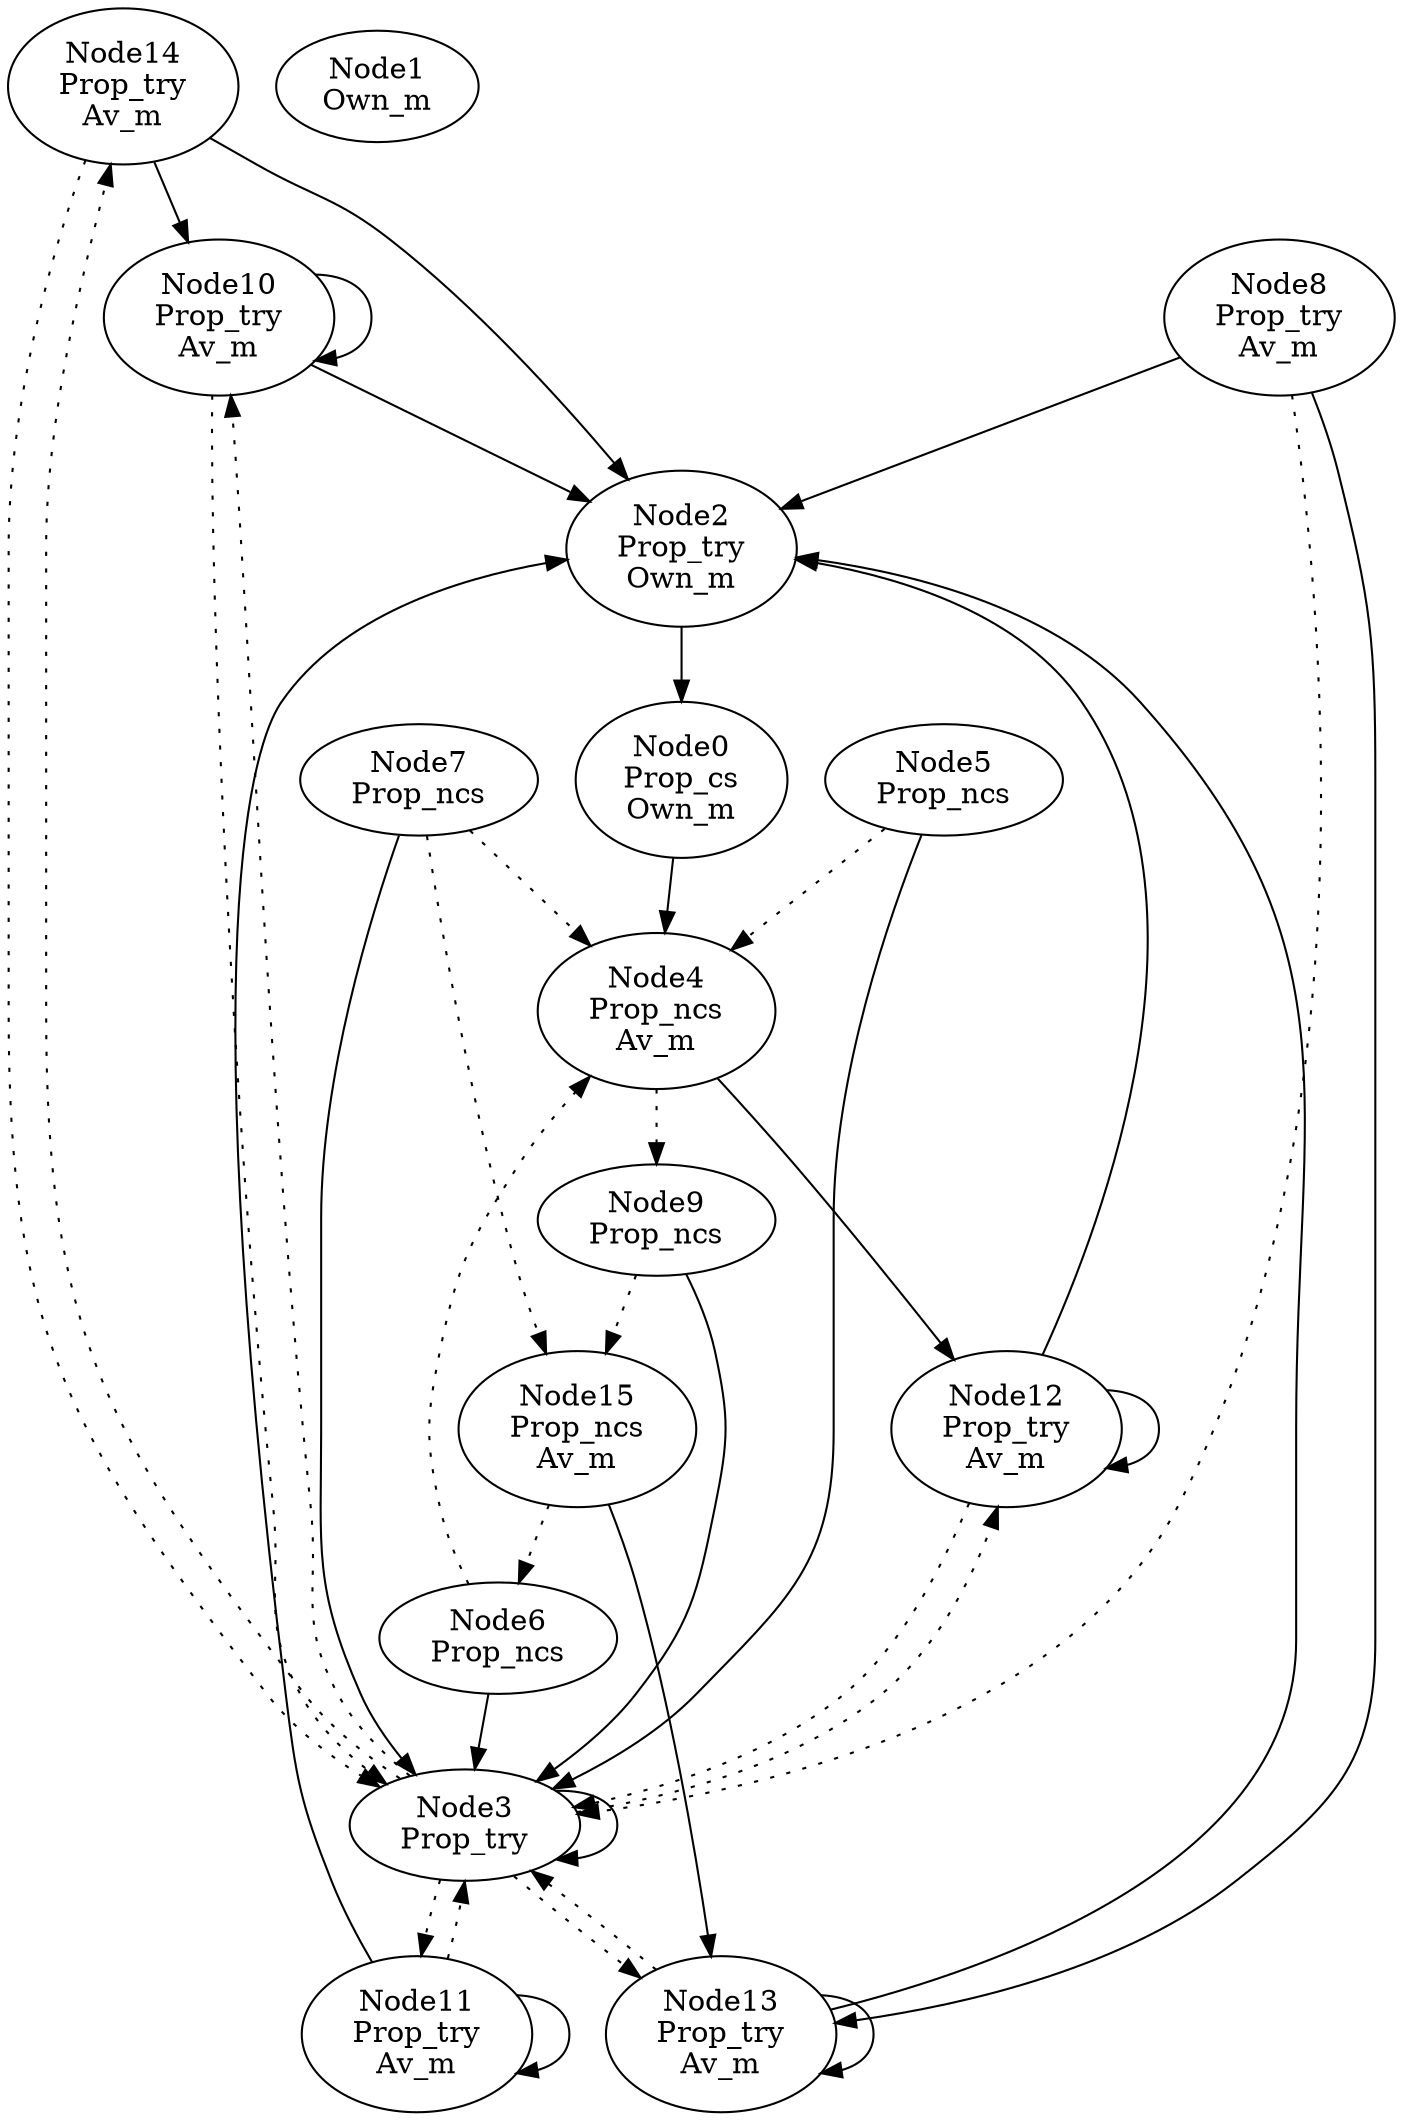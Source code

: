 digraph G{
Node14->Node10;
Node14->Node2;
Node14->Node3[style=dotted];
Node14 [label = "Node14\nProp_try\nAv_m"];
Node13->Node13;
Node13->Node2;
Node13->Node3[style=dotted];
Node13 [label = "Node13\nProp_try\nAv_m"];
Node15->Node13;
Node15->Node6[style=dotted];
Node15 [label = "Node15\nProp_ncs\nAv_m"];
Node10->Node10;
Node10->Node2;
Node10->Node3[style=dotted];
Node10 [label = "Node10\nProp_try\nAv_m"];
Node12->Node12;
Node12->Node2;
Node12->Node3[style=dotted];
Node12 [label = "Node12\nProp_try\nAv_m"];
Node11->Node11;
Node11->Node2;
Node11->Node3[style=dotted];
Node11 [label = "Node11\nProp_try\nAv_m"];
Node9->Node3;
Node9->Node15[style=dotted];
Node9 [label = "Node9\nProp_ncs"];
Node8->Node13;
Node8->Node2;
Node8->Node3[style=dotted];
Node8 [label = "Node8\nProp_try\nAv_m"];
Node7->Node3;
Node7->Node4[style=dotted];
Node7->Node15[style=dotted];
Node7 [label = "Node7\nProp_ncs"];
Node6->Node3;
Node6->Node4[style=dotted];
Node6 [label = "Node6\nProp_ncs"];
Node5->Node3;
Node5->Node4[style=dotted];
Node5 [label = "Node5\nProp_ncs"];
Node4->Node12;
Node4->Node9[style=dotted];
Node4 [label = "Node4\nProp_ncs\nAv_m"];
Node3->Node3;
Node3->Node10[style=dotted];
Node3->Node11[style=dotted];
Node3->Node12[style=dotted];
Node3->Node13[style=dotted];
Node3->Node14[style=dotted];
Node3 [label = "Node3\nProp_try"];
Node2->Node0;
Node2 [label = "Node2\nProp_try\nOwn_m"];
Node1 [label = "Node1\nOwn_m"];
Node0->Node4;
Node0 [label = "Node0\nProp_cs\nOwn_m"];
}
